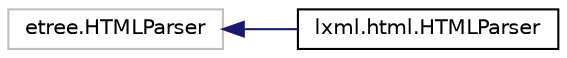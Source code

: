 digraph "Graphical Class Hierarchy"
{
 // LATEX_PDF_SIZE
  edge [fontname="Helvetica",fontsize="10",labelfontname="Helvetica",labelfontsize="10"];
  node [fontname="Helvetica",fontsize="10",shape=record];
  rankdir="LR";
  Node6621 [label="etree.HTMLParser",height=0.2,width=0.4,color="grey75", fillcolor="white", style="filled",tooltip=" "];
  Node6621 -> Node0 [dir="back",color="midnightblue",fontsize="10",style="solid",fontname="Helvetica"];
  Node0 [label="lxml.html.HTMLParser",height=0.2,width=0.4,color="black", fillcolor="white", style="filled",URL="$classlxml_1_1html_1_1HTMLParser.html",tooltip="configure Element class lookup"];
}

